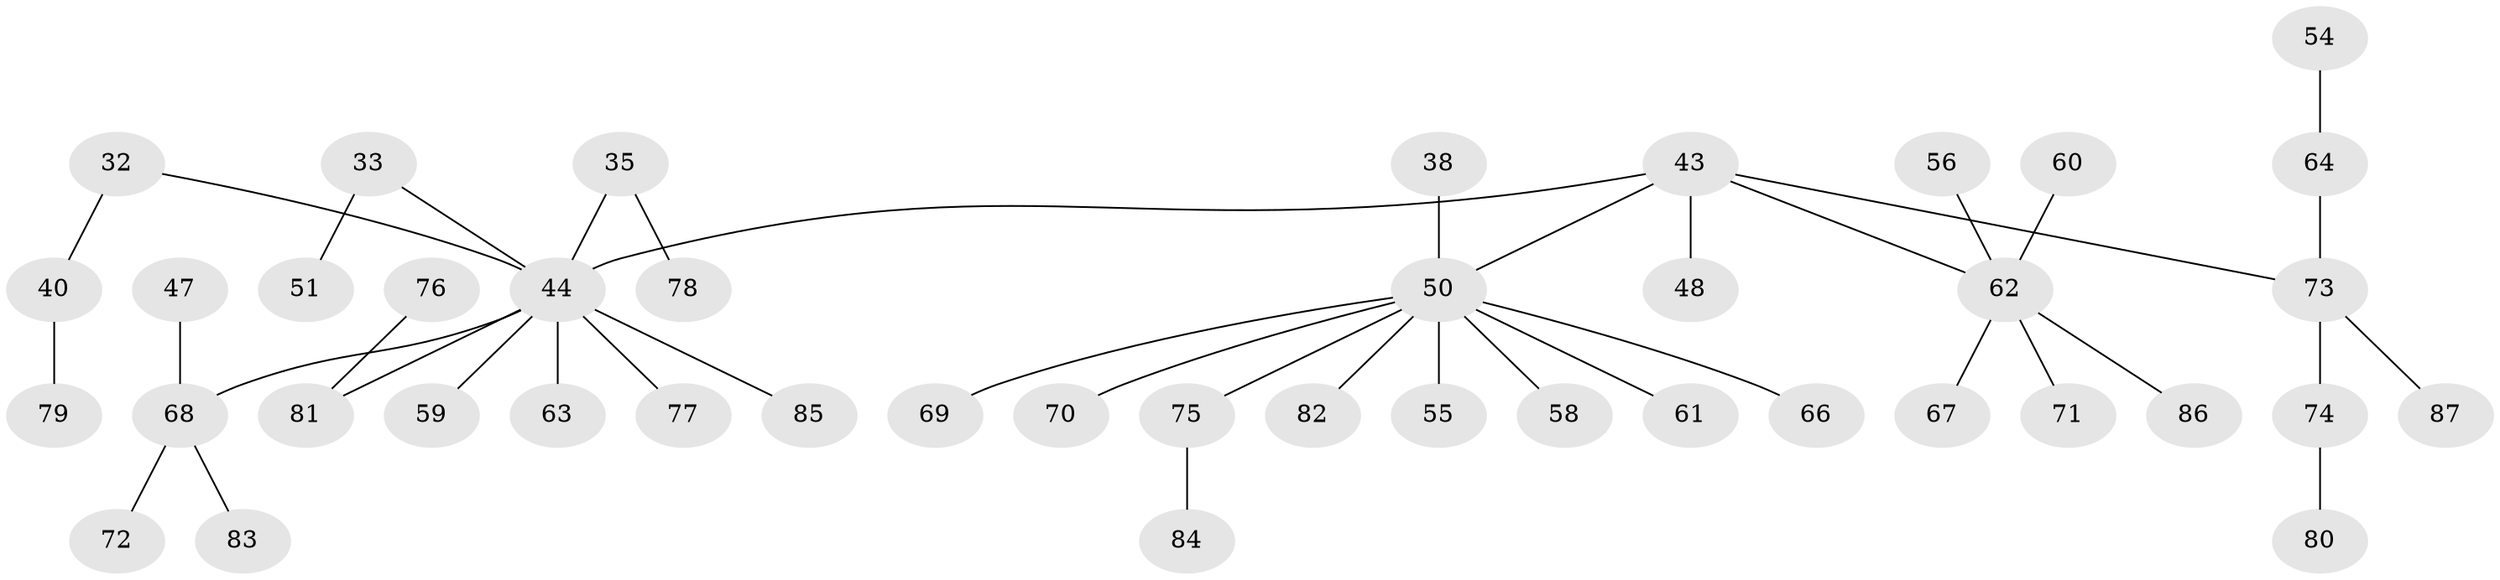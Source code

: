 // original degree distribution, {5: 0.04597701149425287, 2: 0.3103448275862069, 6: 0.022988505747126436, 3: 0.14942528735632185, 1: 0.4482758620689655, 4: 0.022988505747126436}
// Generated by graph-tools (version 1.1) at 2025/52/03/09/25 04:52:51]
// undirected, 43 vertices, 42 edges
graph export_dot {
graph [start="1"]
  node [color=gray90,style=filled];
  32;
  33 [super="+24"];
  35;
  38;
  40;
  43 [super="+14"];
  44 [super="+42+39"];
  47;
  48;
  50 [super="+26+49+37"];
  51;
  54;
  55;
  56;
  58;
  59;
  60;
  61;
  62 [super="+52+41"];
  63;
  64 [super="+46"];
  66;
  67;
  68 [super="+57+53"];
  69;
  70;
  71;
  72;
  73 [super="+11+19+31+45"];
  74;
  75;
  76;
  77;
  78;
  79;
  80;
  81 [super="+65"];
  82;
  83;
  84;
  85;
  86;
  87;
  32 -- 40;
  32 -- 44;
  33 -- 51;
  33 -- 44;
  35 -- 78;
  35 -- 44;
  38 -- 50;
  40 -- 79;
  43 -- 48;
  43 -- 73;
  43 -- 50;
  43 -- 62;
  43 -- 44;
  44 -- 81;
  44 -- 85;
  44 -- 59;
  44 -- 63;
  44 -- 77;
  44 -- 68;
  47 -- 68;
  50 -- 82;
  50 -- 75;
  50 -- 61;
  50 -- 66;
  50 -- 69;
  50 -- 70;
  50 -- 55;
  50 -- 58;
  54 -- 64;
  56 -- 62;
  60 -- 62;
  62 -- 71;
  62 -- 86;
  62 -- 67;
  64 -- 73;
  68 -- 72;
  68 -- 83;
  73 -- 74;
  73 -- 87;
  74 -- 80;
  75 -- 84;
  76 -- 81;
}
